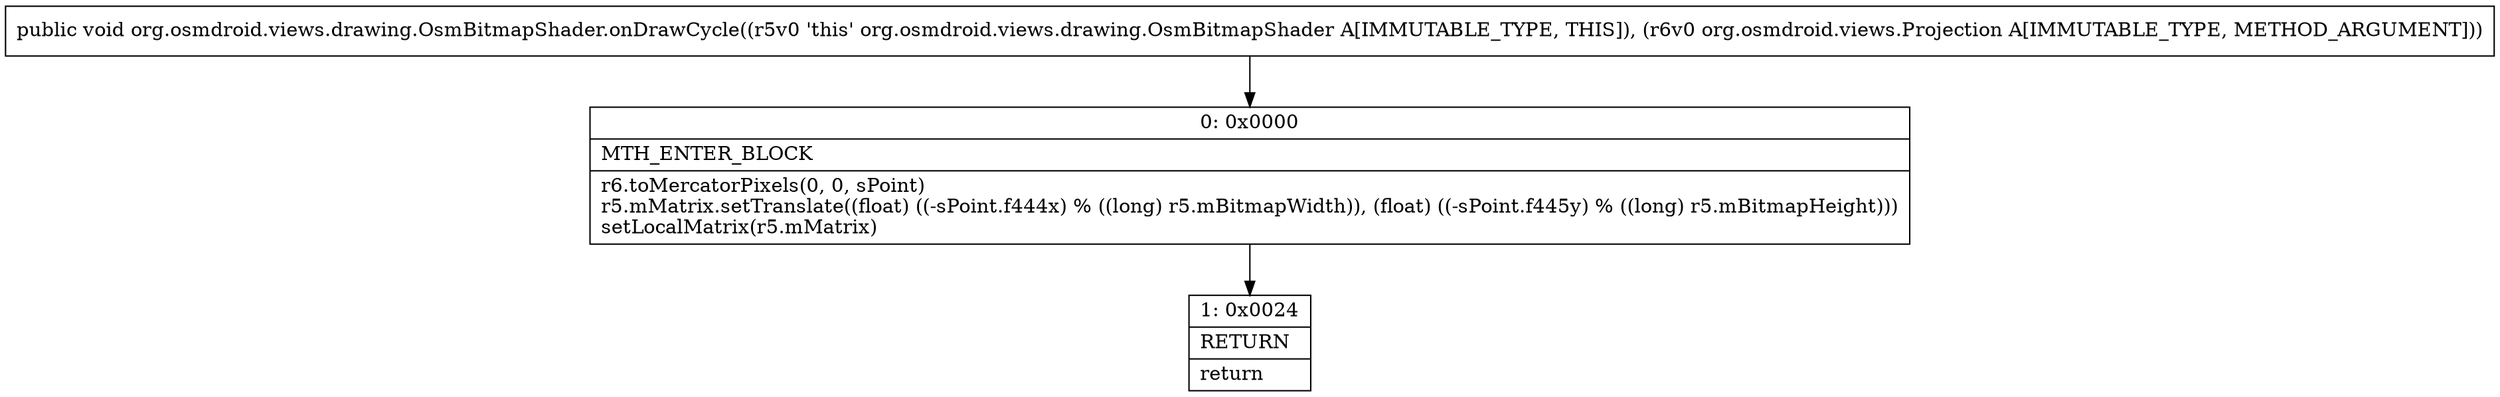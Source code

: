 digraph "CFG fororg.osmdroid.views.drawing.OsmBitmapShader.onDrawCycle(Lorg\/osmdroid\/views\/Projection;)V" {
Node_0 [shape=record,label="{0\:\ 0x0000|MTH_ENTER_BLOCK\l|r6.toMercatorPixels(0, 0, sPoint)\lr5.mMatrix.setTranslate((float) ((\-sPoint.f444x) % ((long) r5.mBitmapWidth)), (float) ((\-sPoint.f445y) % ((long) r5.mBitmapHeight)))\lsetLocalMatrix(r5.mMatrix)\l}"];
Node_1 [shape=record,label="{1\:\ 0x0024|RETURN\l|return\l}"];
MethodNode[shape=record,label="{public void org.osmdroid.views.drawing.OsmBitmapShader.onDrawCycle((r5v0 'this' org.osmdroid.views.drawing.OsmBitmapShader A[IMMUTABLE_TYPE, THIS]), (r6v0 org.osmdroid.views.Projection A[IMMUTABLE_TYPE, METHOD_ARGUMENT])) }"];
MethodNode -> Node_0;
Node_0 -> Node_1;
}

